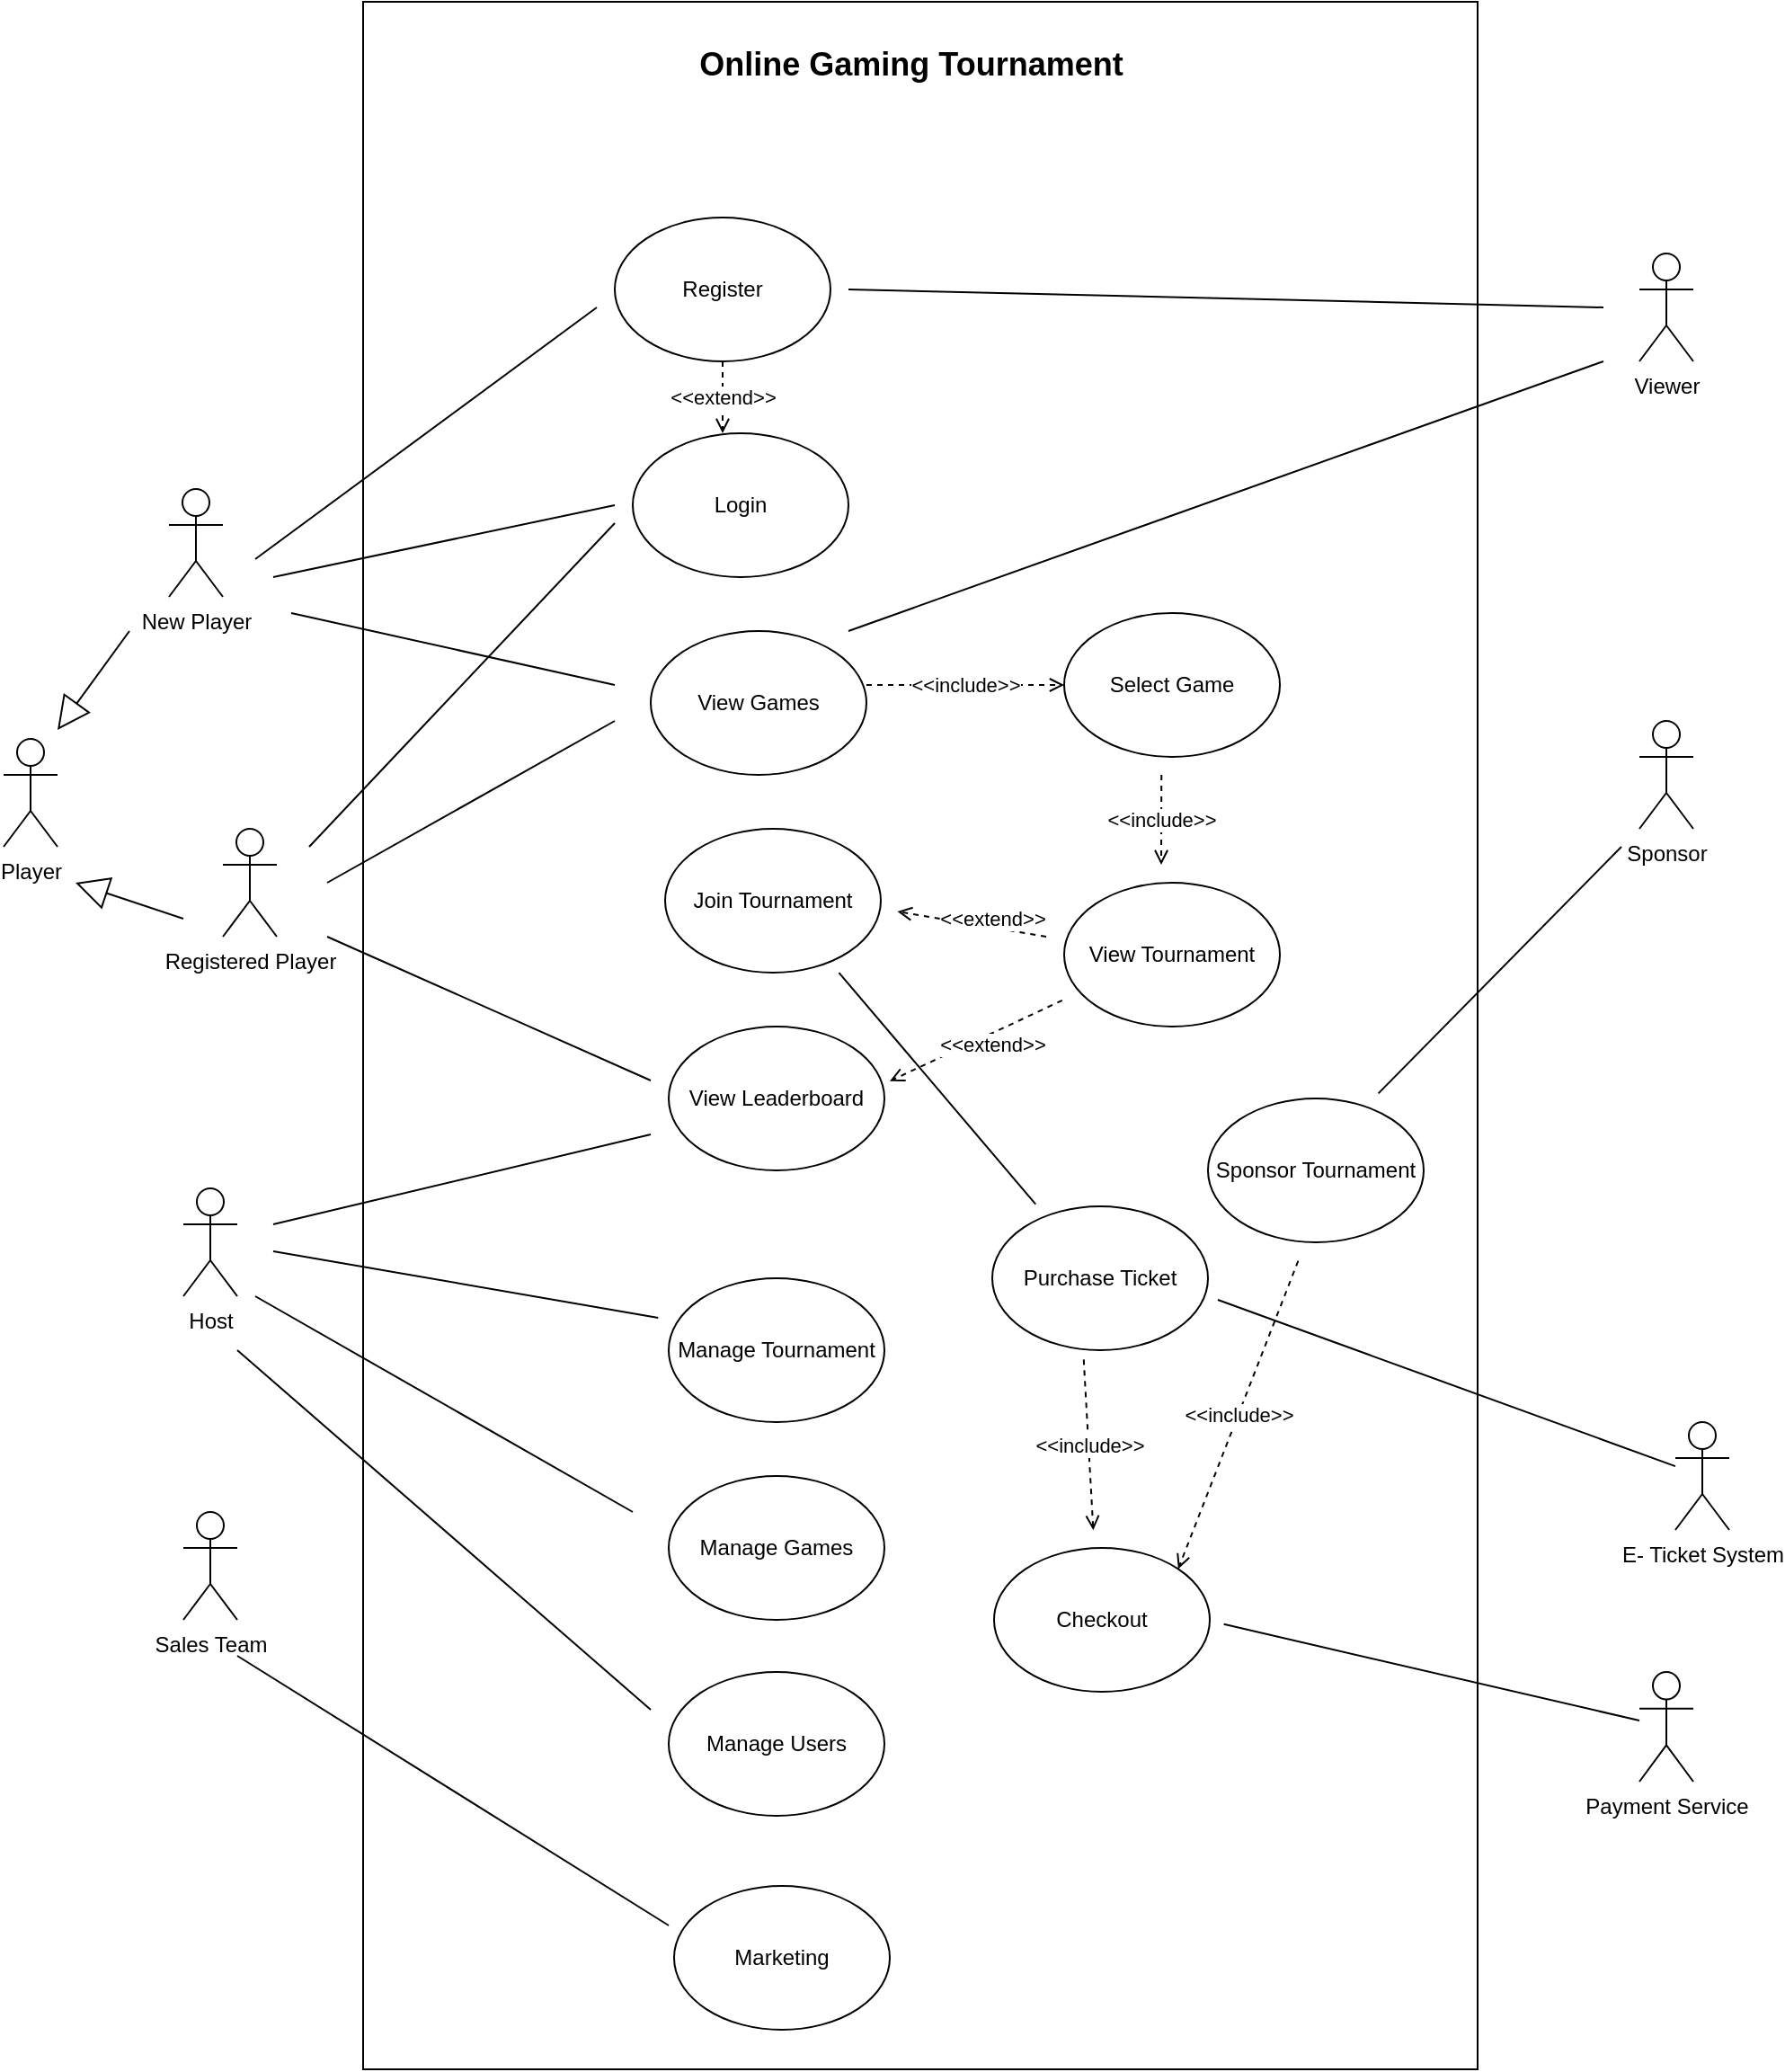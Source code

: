 <mxfile version="23.1.5" type="github">
  <diagram name="Page-1" id="q2zQ57r0S87OHBuqfP04">
    <mxGraphModel dx="2850" dy="1903" grid="1" gridSize="10" guides="1" tooltips="1" connect="1" arrows="1" fold="1" page="1" pageScale="1" pageWidth="850" pageHeight="1100" math="0" shadow="0">
      <root>
        <mxCell id="0" />
        <mxCell id="1" parent="0" />
        <mxCell id="FWS2L0Vgk6QhZWGwQe0K-76" value="" style="rounded=0;whiteSpace=wrap;html=1;" vertex="1" parent="1">
          <mxGeometry x="180" y="-100" width="620" height="1150" as="geometry" />
        </mxCell>
        <mxCell id="FWS2L0Vgk6QhZWGwQe0K-1" value="Player" style="shape=umlActor;verticalLabelPosition=bottom;verticalAlign=top;html=1;outlineConnect=0;" vertex="1" parent="1">
          <mxGeometry x="-20" y="310" width="30" height="60" as="geometry" />
        </mxCell>
        <mxCell id="FWS2L0Vgk6QhZWGwQe0K-2" value="Host" style="shape=umlActor;verticalLabelPosition=bottom;verticalAlign=top;html=1;outlineConnect=0;" vertex="1" parent="1">
          <mxGeometry x="80" y="560" width="30" height="60" as="geometry" />
        </mxCell>
        <mxCell id="FWS2L0Vgk6QhZWGwQe0K-3" value="Sponsor" style="shape=umlActor;verticalLabelPosition=bottom;verticalAlign=top;html=1;outlineConnect=0;" vertex="1" parent="1">
          <mxGeometry x="890" y="300" width="30" height="60" as="geometry" />
        </mxCell>
        <mxCell id="FWS2L0Vgk6QhZWGwQe0K-4" value="Register" style="ellipse;whiteSpace=wrap;html=1;strokeWidth=1;" vertex="1" parent="1">
          <mxGeometry x="320" y="20" width="120" height="80" as="geometry" />
        </mxCell>
        <mxCell id="FWS2L0Vgk6QhZWGwQe0K-5" value="Login" style="ellipse;whiteSpace=wrap;html=1;strokeWidth=1;" vertex="1" parent="1">
          <mxGeometry x="330" y="140" width="120" height="80" as="geometry" />
        </mxCell>
        <mxCell id="FWS2L0Vgk6QhZWGwQe0K-6" value="View Games" style="ellipse;whiteSpace=wrap;html=1;strokeWidth=1;" vertex="1" parent="1">
          <mxGeometry x="340" y="250" width="120" height="80" as="geometry" />
        </mxCell>
        <mxCell id="FWS2L0Vgk6QhZWGwQe0K-8" value="View Tournament" style="ellipse;whiteSpace=wrap;html=1;strokeWidth=1;" vertex="1" parent="1">
          <mxGeometry x="570" y="390" width="120" height="80" as="geometry" />
        </mxCell>
        <mxCell id="FWS2L0Vgk6QhZWGwQe0K-9" value="Manage Tournament" style="ellipse;whiteSpace=wrap;html=1;strokeWidth=1;" vertex="1" parent="1">
          <mxGeometry x="350" y="610" width="120" height="80" as="geometry" />
        </mxCell>
        <mxCell id="FWS2L0Vgk6QhZWGwQe0K-10" value="Manage Games" style="ellipse;whiteSpace=wrap;html=1;strokeWidth=1;" vertex="1" parent="1">
          <mxGeometry x="350" y="720" width="120" height="80" as="geometry" />
        </mxCell>
        <mxCell id="FWS2L0Vgk6QhZWGwQe0K-11" value="Manage Users" style="ellipse;whiteSpace=wrap;html=1;strokeWidth=1;" vertex="1" parent="1">
          <mxGeometry x="350" y="829" width="120" height="80" as="geometry" />
        </mxCell>
        <mxCell id="FWS2L0Vgk6QhZWGwQe0K-12" value="Sponsor Tournament" style="ellipse;whiteSpace=wrap;html=1;strokeWidth=1;" vertex="1" parent="1">
          <mxGeometry x="650" y="510" width="120" height="80" as="geometry" />
        </mxCell>
        <mxCell id="FWS2L0Vgk6QhZWGwQe0K-13" value="View Leaderboard" style="ellipse;whiteSpace=wrap;html=1;strokeWidth=1;" vertex="1" parent="1">
          <mxGeometry x="350" y="470" width="120" height="80" as="geometry" />
        </mxCell>
        <mxCell id="FWS2L0Vgk6QhZWGwQe0K-14" value="Viewer" style="shape=umlActor;verticalLabelPosition=bottom;verticalAlign=top;html=1;outlineConnect=0;" vertex="1" parent="1">
          <mxGeometry x="890" y="40" width="30" height="60" as="geometry" />
        </mxCell>
        <mxCell id="FWS2L0Vgk6QhZWGwQe0K-15" value="Registered Player" style="shape=umlActor;verticalLabelPosition=bottom;verticalAlign=top;html=1;outlineConnect=0;" vertex="1" parent="1">
          <mxGeometry x="102" y="360" width="30" height="60" as="geometry" />
        </mxCell>
        <mxCell id="FWS2L0Vgk6QhZWGwQe0K-17" value="" style="endArrow=block;endSize=16;endFill=0;html=1;rounded=0;" edge="1" parent="1">
          <mxGeometry width="160" relative="1" as="geometry">
            <mxPoint x="50" y="250" as="sourcePoint" />
            <mxPoint x="10" y="305" as="targetPoint" />
          </mxGeometry>
        </mxCell>
        <mxCell id="FWS2L0Vgk6QhZWGwQe0K-18" value="" style="endArrow=block;endSize=16;endFill=0;html=1;rounded=0;" edge="1" parent="1">
          <mxGeometry width="160" relative="1" as="geometry">
            <mxPoint x="80" y="410" as="sourcePoint" />
            <mxPoint x="20" y="390" as="targetPoint" />
          </mxGeometry>
        </mxCell>
        <mxCell id="FWS2L0Vgk6QhZWGwQe0K-21" value="" style="endArrow=none;html=1;rounded=0;" edge="1" parent="1">
          <mxGeometry width="50" height="50" relative="1" as="geometry">
            <mxPoint x="150" y="370" as="sourcePoint" />
            <mxPoint x="320" y="190" as="targetPoint" />
          </mxGeometry>
        </mxCell>
        <mxCell id="FWS2L0Vgk6QhZWGwQe0K-22" value="" style="endArrow=none;html=1;rounded=0;" edge="1" parent="1">
          <mxGeometry width="50" height="50" relative="1" as="geometry">
            <mxPoint x="160" y="390" as="sourcePoint" />
            <mxPoint x="320" y="300" as="targetPoint" />
          </mxGeometry>
        </mxCell>
        <mxCell id="FWS2L0Vgk6QhZWGwQe0K-24" value="" style="endArrow=none;html=1;rounded=0;" edge="1" parent="1">
          <mxGeometry width="50" height="50" relative="1" as="geometry">
            <mxPoint x="160" y="420" as="sourcePoint" />
            <mxPoint x="340" y="500" as="targetPoint" />
          </mxGeometry>
        </mxCell>
        <mxCell id="FWS2L0Vgk6QhZWGwQe0K-27" value="" style="endArrow=none;html=1;rounded=0;" edge="1" parent="1">
          <mxGeometry width="50" height="50" relative="1" as="geometry">
            <mxPoint x="450" y="250" as="sourcePoint" />
            <mxPoint x="870" y="100" as="targetPoint" />
          </mxGeometry>
        </mxCell>
        <mxCell id="FWS2L0Vgk6QhZWGwQe0K-30" value="" style="endArrow=none;html=1;rounded=0;entryX=-0.049;entryY=0.275;entryDx=0;entryDy=0;entryPerimeter=0;" edge="1" parent="1" target="FWS2L0Vgk6QhZWGwQe0K-9">
          <mxGeometry width="50" height="50" relative="1" as="geometry">
            <mxPoint x="130" y="595" as="sourcePoint" />
            <mxPoint x="330" y="670" as="targetPoint" />
          </mxGeometry>
        </mxCell>
        <mxCell id="FWS2L0Vgk6QhZWGwQe0K-35" value="Select Game" style="ellipse;whiteSpace=wrap;html=1;strokeWidth=1;" vertex="1" parent="1">
          <mxGeometry x="570" y="240" width="120" height="80" as="geometry" />
        </mxCell>
        <mxCell id="FWS2L0Vgk6QhZWGwQe0K-37" value="&amp;lt;&amp;lt;include&amp;gt;&amp;gt;" style="endArrow=open;dashed=1;html=1;endFill=0;rounded=0;" edge="1" parent="1">
          <mxGeometry width="50" height="50" relative="1" as="geometry">
            <mxPoint x="460" y="280" as="sourcePoint" />
            <mxPoint x="570" y="280" as="targetPoint" />
          </mxGeometry>
        </mxCell>
        <mxCell id="FWS2L0Vgk6QhZWGwQe0K-38" value="" style="endArrow=none;html=1;rounded=0;" edge="1" parent="1">
          <mxGeometry width="50" height="50" relative="1" as="geometry">
            <mxPoint x="120" y="620" as="sourcePoint" />
            <mxPoint x="330" y="740" as="targetPoint" />
          </mxGeometry>
        </mxCell>
        <mxCell id="FWS2L0Vgk6QhZWGwQe0K-39" value="" style="endArrow=none;html=1;rounded=0;" edge="1" parent="1">
          <mxGeometry width="50" height="50" relative="1" as="geometry">
            <mxPoint x="110" y="650" as="sourcePoint" />
            <mxPoint x="340" y="850" as="targetPoint" />
          </mxGeometry>
        </mxCell>
        <mxCell id="FWS2L0Vgk6QhZWGwQe0K-40" value="Marketing" style="ellipse;whiteSpace=wrap;html=1;strokeWidth=1;" vertex="1" parent="1">
          <mxGeometry x="353" y="948" width="120" height="80" as="geometry" />
        </mxCell>
        <mxCell id="FWS2L0Vgk6QhZWGwQe0K-42" value="" style="endArrow=none;html=1;rounded=0;" edge="1" parent="1">
          <mxGeometry width="50" height="50" relative="1" as="geometry">
            <mxPoint x="110" y="820" as="sourcePoint" />
            <mxPoint x="350" y="970" as="targetPoint" />
          </mxGeometry>
        </mxCell>
        <mxCell id="FWS2L0Vgk6QhZWGwQe0K-43" value="&amp;lt;&amp;lt;include&amp;gt;&amp;gt;" style="endArrow=open;dashed=1;html=1;endFill=0;rounded=0;exitX=0.451;exitY=1.125;exitDx=0;exitDy=0;exitPerimeter=0;" edge="1" parent="1" source="FWS2L0Vgk6QhZWGwQe0K-35">
          <mxGeometry width="50" height="50" relative="1" as="geometry">
            <mxPoint x="510" y="360" as="sourcePoint" />
            <mxPoint x="624" y="380" as="targetPoint" />
          </mxGeometry>
        </mxCell>
        <mxCell id="FWS2L0Vgk6QhZWGwQe0K-44" value="Join Tournament" style="ellipse;whiteSpace=wrap;html=1;strokeWidth=1;" vertex="1" parent="1">
          <mxGeometry x="348" y="360" width="120" height="80" as="geometry" />
        </mxCell>
        <mxCell id="FWS2L0Vgk6QhZWGwQe0K-49" value="&lt;div&gt;&amp;lt;&amp;lt;extend&amp;gt;&amp;gt;&lt;/div&gt;" style="endArrow=open;dashed=1;html=1;endFill=0;rounded=0;entryX=1.077;entryY=0.575;entryDx=0;entryDy=0;entryPerimeter=0;" edge="1" parent="1" target="FWS2L0Vgk6QhZWGwQe0K-44">
          <mxGeometry x="-0.255" y="-5" width="50" height="50" relative="1" as="geometry">
            <mxPoint x="560" y="420" as="sourcePoint" />
            <mxPoint x="480" y="390" as="targetPoint" />
            <mxPoint as="offset" />
          </mxGeometry>
        </mxCell>
        <mxCell id="FWS2L0Vgk6QhZWGwQe0K-51" value="&lt;div&gt;&amp;lt;&amp;lt;extend&amp;gt;&amp;gt;&lt;/div&gt;" style="endArrow=open;dashed=1;html=1;endFill=0;rounded=0;entryX=1.025;entryY=0.379;entryDx=0;entryDy=0;entryPerimeter=0;exitX=-0.009;exitY=0.818;exitDx=0;exitDy=0;exitPerimeter=0;" edge="1" parent="1" source="FWS2L0Vgk6QhZWGwQe0K-8" target="FWS2L0Vgk6QhZWGwQe0K-13">
          <mxGeometry x="-0.138" y="6" width="50" height="50" relative="1" as="geometry">
            <mxPoint x="560" y="460" as="sourcePoint" />
            <mxPoint x="647" y="488" as="targetPoint" />
            <mxPoint as="offset" />
          </mxGeometry>
        </mxCell>
        <mxCell id="FWS2L0Vgk6QhZWGwQe0K-52" value="" style="endArrow=none;html=1;rounded=0;" edge="1" parent="1">
          <mxGeometry width="50" height="50" relative="1" as="geometry">
            <mxPoint x="130" y="580" as="sourcePoint" />
            <mxPoint x="340" y="530" as="targetPoint" />
          </mxGeometry>
        </mxCell>
        <mxCell id="FWS2L0Vgk6QhZWGwQe0K-55" value="" style="endArrow=none;html=1;rounded=0;" edge="1" parent="1">
          <mxGeometry width="50" height="50" relative="1" as="geometry">
            <mxPoint x="130" y="220" as="sourcePoint" />
            <mxPoint x="320" y="180" as="targetPoint" />
          </mxGeometry>
        </mxCell>
        <mxCell id="FWS2L0Vgk6QhZWGwQe0K-56" value="" style="endArrow=none;html=1;rounded=0;" edge="1" parent="1">
          <mxGeometry width="50" height="50" relative="1" as="geometry">
            <mxPoint x="120" y="210" as="sourcePoint" />
            <mxPoint x="310" y="70" as="targetPoint" />
          </mxGeometry>
        </mxCell>
        <mxCell id="FWS2L0Vgk6QhZWGwQe0K-57" value="&lt;div&gt;&amp;lt;&amp;lt;extend&amp;gt;&amp;gt;&lt;/div&gt;" style="endArrow=open;dashed=1;html=1;endFill=0;rounded=0;exitX=0.5;exitY=1;exitDx=0;exitDy=0;" edge="1" parent="1" source="FWS2L0Vgk6QhZWGwQe0K-4">
          <mxGeometry width="50" height="50" relative="1" as="geometry">
            <mxPoint x="290" y="220" as="sourcePoint" />
            <mxPoint x="380" y="140" as="targetPoint" />
          </mxGeometry>
        </mxCell>
        <mxCell id="FWS2L0Vgk6QhZWGwQe0K-58" value="New Player" style="shape=umlActor;verticalLabelPosition=bottom;verticalAlign=top;html=1;outlineConnect=0;" vertex="1" parent="1">
          <mxGeometry x="72" y="171" width="30" height="60" as="geometry" />
        </mxCell>
        <mxCell id="FWS2L0Vgk6QhZWGwQe0K-60" value="" style="endArrow=none;html=1;rounded=0;" edge="1" parent="1">
          <mxGeometry width="50" height="50" relative="1" as="geometry">
            <mxPoint x="450" y="60" as="sourcePoint" />
            <mxPoint x="870" y="70" as="targetPoint" />
          </mxGeometry>
        </mxCell>
        <mxCell id="FWS2L0Vgk6QhZWGwQe0K-61" value="" style="endArrow=none;html=1;rounded=0;" edge="1" parent="1">
          <mxGeometry width="50" height="50" relative="1" as="geometry">
            <mxPoint x="140" y="240" as="sourcePoint" />
            <mxPoint x="320" y="280" as="targetPoint" />
          </mxGeometry>
        </mxCell>
        <mxCell id="FWS2L0Vgk6QhZWGwQe0K-62" value="" style="endArrow=none;html=1;rounded=0;exitX=0.79;exitY=-0.035;exitDx=0;exitDy=0;exitPerimeter=0;" edge="1" parent="1" source="FWS2L0Vgk6QhZWGwQe0K-12">
          <mxGeometry width="50" height="50" relative="1" as="geometry">
            <mxPoint x="941.72" y="470" as="sourcePoint" />
            <mxPoint x="880" y="370" as="targetPoint" />
          </mxGeometry>
        </mxCell>
        <mxCell id="FWS2L0Vgk6QhZWGwQe0K-64" value="E- Ticket System" style="shape=umlActor;verticalLabelPosition=bottom;verticalAlign=top;html=1;outlineConnect=0;" vertex="1" parent="1">
          <mxGeometry x="910" y="690" width="30" height="60" as="geometry" />
        </mxCell>
        <mxCell id="FWS2L0Vgk6QhZWGwQe0K-68" value="" style="endArrow=none;html=1;rounded=0;exitX=0.806;exitY=1.001;exitDx=0;exitDy=0;exitPerimeter=0;entryX=0.201;entryY=-0.015;entryDx=0;entryDy=0;entryPerimeter=0;" edge="1" parent="1" source="FWS2L0Vgk6QhZWGwQe0K-44" target="FWS2L0Vgk6QhZWGwQe0K-83">
          <mxGeometry width="50" height="50" relative="1" as="geometry">
            <mxPoint x="140" y="605" as="sourcePoint" />
            <mxPoint x="900" y="790" as="targetPoint" />
          </mxGeometry>
        </mxCell>
        <mxCell id="FWS2L0Vgk6QhZWGwQe0K-77" value="&lt;font style=&quot;font-size: 18px;&quot;&gt;&lt;b&gt;Online Gaming Tournament&lt;/b&gt;&lt;/font&gt;" style="text;html=1;align=center;verticalAlign=middle;whiteSpace=wrap;rounded=0;" vertex="1" parent="1">
          <mxGeometry x="310" y="-80" width="350" height="30" as="geometry" />
        </mxCell>
        <mxCell id="FWS2L0Vgk6QhZWGwQe0K-78" value="Sales Team" style="shape=umlActor;verticalLabelPosition=bottom;verticalAlign=top;html=1;outlineConnect=0;" vertex="1" parent="1">
          <mxGeometry x="80" y="740" width="30" height="60" as="geometry" />
        </mxCell>
        <mxCell id="FWS2L0Vgk6QhZWGwQe0K-83" value="Purchase Ticket" style="ellipse;whiteSpace=wrap;html=1;strokeWidth=1;" vertex="1" parent="1">
          <mxGeometry x="530" y="570" width="120" height="80" as="geometry" />
        </mxCell>
        <mxCell id="FWS2L0Vgk6QhZWGwQe0K-84" value="Checkout" style="ellipse;whiteSpace=wrap;html=1;strokeWidth=1;" vertex="1" parent="1">
          <mxGeometry x="531" y="760" width="120" height="80" as="geometry" />
        </mxCell>
        <mxCell id="FWS2L0Vgk6QhZWGwQe0K-85" value="" style="endArrow=none;html=1;rounded=0;exitX=0.806;exitY=1.001;exitDx=0;exitDy=0;exitPerimeter=0;" edge="1" parent="1" target="FWS2L0Vgk6QhZWGwQe0K-64">
          <mxGeometry width="50" height="50" relative="1" as="geometry">
            <mxPoint x="655.5" y="622" as="sourcePoint" />
            <mxPoint x="890" y="720" as="targetPoint" />
          </mxGeometry>
        </mxCell>
        <mxCell id="FWS2L0Vgk6QhZWGwQe0K-86" value="&amp;lt;&amp;lt;include&amp;gt;&amp;gt;" style="endArrow=open;dashed=1;html=1;endFill=0;rounded=0;entryX=0.46;entryY=-0.123;entryDx=0;entryDy=0;entryPerimeter=0;exitX=0.424;exitY=1.065;exitDx=0;exitDy=0;exitPerimeter=0;" edge="1" parent="1" source="FWS2L0Vgk6QhZWGwQe0K-83" target="FWS2L0Vgk6QhZWGwQe0K-84">
          <mxGeometry width="50" height="50" relative="1" as="geometry">
            <mxPoint x="570" y="670" as="sourcePoint" />
            <mxPoint x="620" y="540" as="targetPoint" />
          </mxGeometry>
        </mxCell>
        <mxCell id="FWS2L0Vgk6QhZWGwQe0K-87" value="Payment Service" style="shape=umlActor;verticalLabelPosition=bottom;verticalAlign=top;html=1;outlineConnect=0;" vertex="1" parent="1">
          <mxGeometry x="890" y="829" width="30" height="61" as="geometry" />
        </mxCell>
        <mxCell id="FWS2L0Vgk6QhZWGwQe0K-89" value="" style="endArrow=none;html=1;rounded=0;exitX=1.065;exitY=0.53;exitDx=0;exitDy=0;exitPerimeter=0;" edge="1" parent="1" source="FWS2L0Vgk6QhZWGwQe0K-84" target="FWS2L0Vgk6QhZWGwQe0K-87">
          <mxGeometry width="50" height="50" relative="1" as="geometry">
            <mxPoint x="665.5" y="632" as="sourcePoint" />
            <mxPoint x="920" y="725" as="targetPoint" />
          </mxGeometry>
        </mxCell>
        <mxCell id="FWS2L0Vgk6QhZWGwQe0K-90" value="&amp;lt;&amp;lt;include&amp;gt;&amp;gt;" style="endArrow=open;dashed=1;html=1;endFill=0;rounded=0;exitX=0.839;exitY=0.609;exitDx=0;exitDy=0;exitPerimeter=0;entryX=1;entryY=0;entryDx=0;entryDy=0;" edge="1" parent="1" source="FWS2L0Vgk6QhZWGwQe0K-76" target="FWS2L0Vgk6QhZWGwQe0K-84">
          <mxGeometry width="50" height="50" relative="1" as="geometry">
            <mxPoint x="700" y="650" as="sourcePoint" />
            <mxPoint x="810" y="650" as="targetPoint" />
          </mxGeometry>
        </mxCell>
      </root>
    </mxGraphModel>
  </diagram>
</mxfile>
